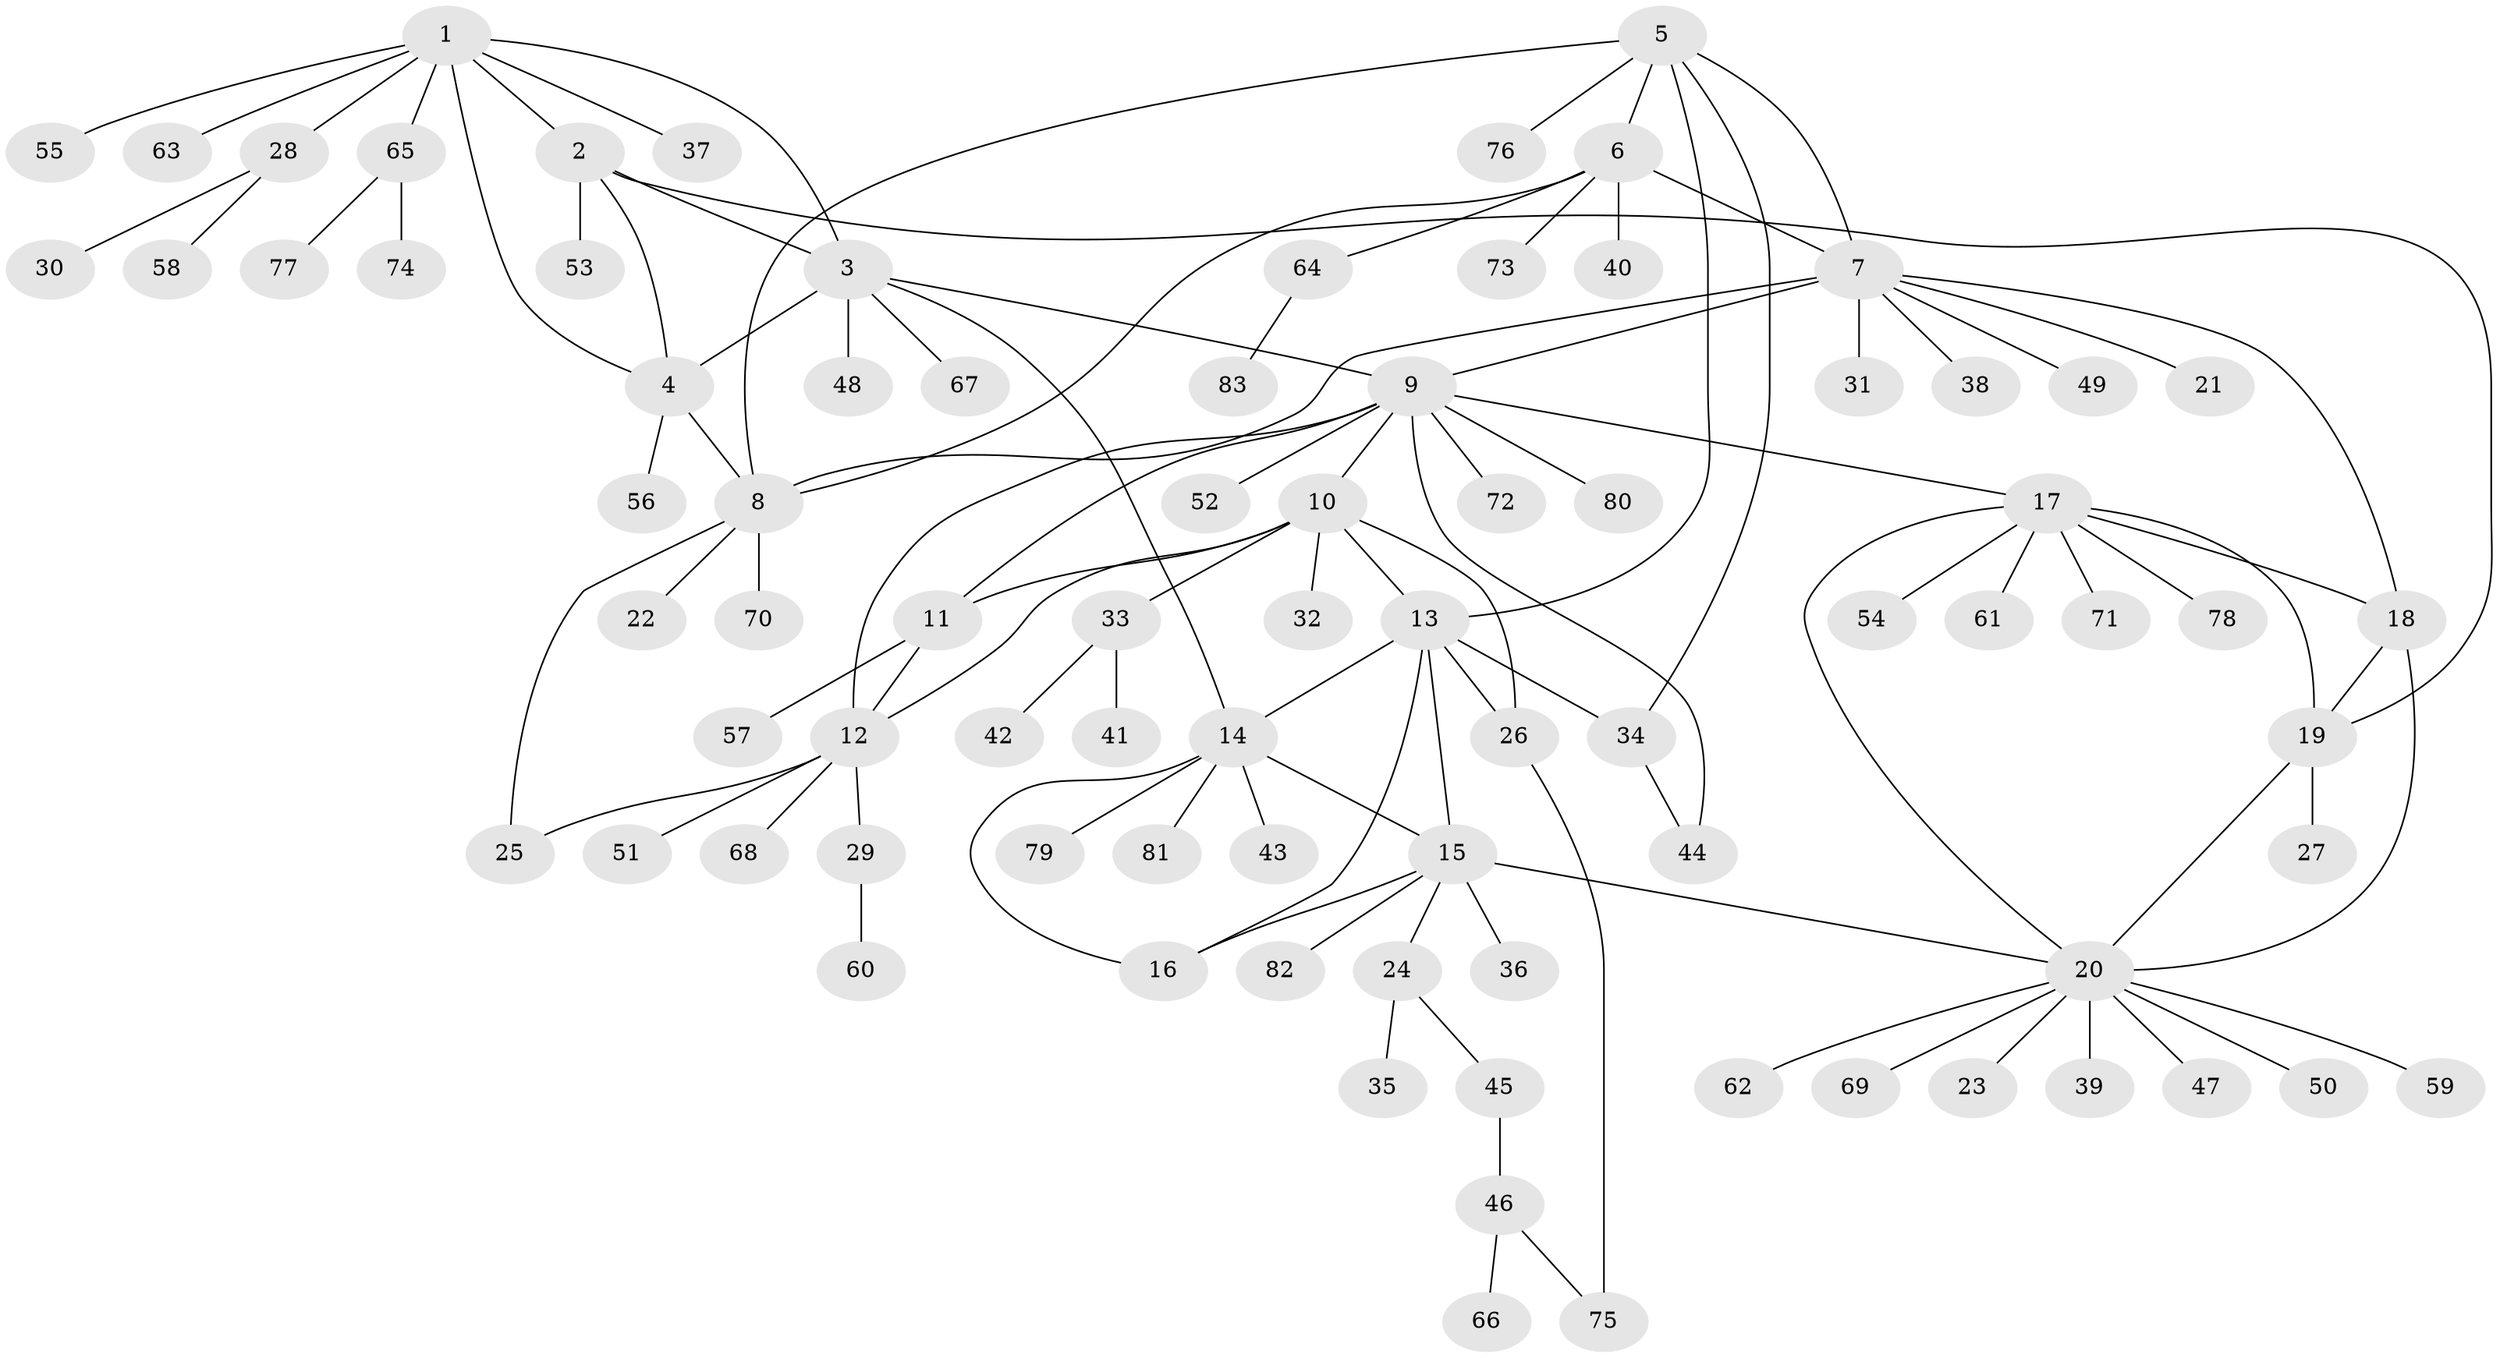 // Generated by graph-tools (version 1.1) at 2025/11/02/27/25 16:11:35]
// undirected, 83 vertices, 108 edges
graph export_dot {
graph [start="1"]
  node [color=gray90,style=filled];
  1;
  2;
  3;
  4;
  5;
  6;
  7;
  8;
  9;
  10;
  11;
  12;
  13;
  14;
  15;
  16;
  17;
  18;
  19;
  20;
  21;
  22;
  23;
  24;
  25;
  26;
  27;
  28;
  29;
  30;
  31;
  32;
  33;
  34;
  35;
  36;
  37;
  38;
  39;
  40;
  41;
  42;
  43;
  44;
  45;
  46;
  47;
  48;
  49;
  50;
  51;
  52;
  53;
  54;
  55;
  56;
  57;
  58;
  59;
  60;
  61;
  62;
  63;
  64;
  65;
  66;
  67;
  68;
  69;
  70;
  71;
  72;
  73;
  74;
  75;
  76;
  77;
  78;
  79;
  80;
  81;
  82;
  83;
  1 -- 2;
  1 -- 3;
  1 -- 4;
  1 -- 28;
  1 -- 37;
  1 -- 55;
  1 -- 63;
  1 -- 65;
  2 -- 3;
  2 -- 4;
  2 -- 19;
  2 -- 53;
  3 -- 4;
  3 -- 9;
  3 -- 14;
  3 -- 48;
  3 -- 67;
  4 -- 8;
  4 -- 56;
  5 -- 6;
  5 -- 7;
  5 -- 8;
  5 -- 13;
  5 -- 34;
  5 -- 76;
  6 -- 7;
  6 -- 8;
  6 -- 40;
  6 -- 64;
  6 -- 73;
  7 -- 8;
  7 -- 9;
  7 -- 18;
  7 -- 21;
  7 -- 31;
  7 -- 38;
  7 -- 49;
  8 -- 22;
  8 -- 25;
  8 -- 70;
  9 -- 10;
  9 -- 11;
  9 -- 12;
  9 -- 17;
  9 -- 44;
  9 -- 52;
  9 -- 72;
  9 -- 80;
  10 -- 11;
  10 -- 12;
  10 -- 13;
  10 -- 26;
  10 -- 32;
  10 -- 33;
  11 -- 12;
  11 -- 57;
  12 -- 25;
  12 -- 29;
  12 -- 51;
  12 -- 68;
  13 -- 14;
  13 -- 15;
  13 -- 16;
  13 -- 26;
  13 -- 34;
  14 -- 15;
  14 -- 16;
  14 -- 43;
  14 -- 79;
  14 -- 81;
  15 -- 16;
  15 -- 20;
  15 -- 24;
  15 -- 36;
  15 -- 82;
  17 -- 18;
  17 -- 19;
  17 -- 20;
  17 -- 54;
  17 -- 61;
  17 -- 71;
  17 -- 78;
  18 -- 19;
  18 -- 20;
  19 -- 20;
  19 -- 27;
  20 -- 23;
  20 -- 39;
  20 -- 47;
  20 -- 50;
  20 -- 59;
  20 -- 62;
  20 -- 69;
  24 -- 35;
  24 -- 45;
  26 -- 75;
  28 -- 30;
  28 -- 58;
  29 -- 60;
  33 -- 41;
  33 -- 42;
  34 -- 44;
  45 -- 46;
  46 -- 66;
  46 -- 75;
  64 -- 83;
  65 -- 74;
  65 -- 77;
}
